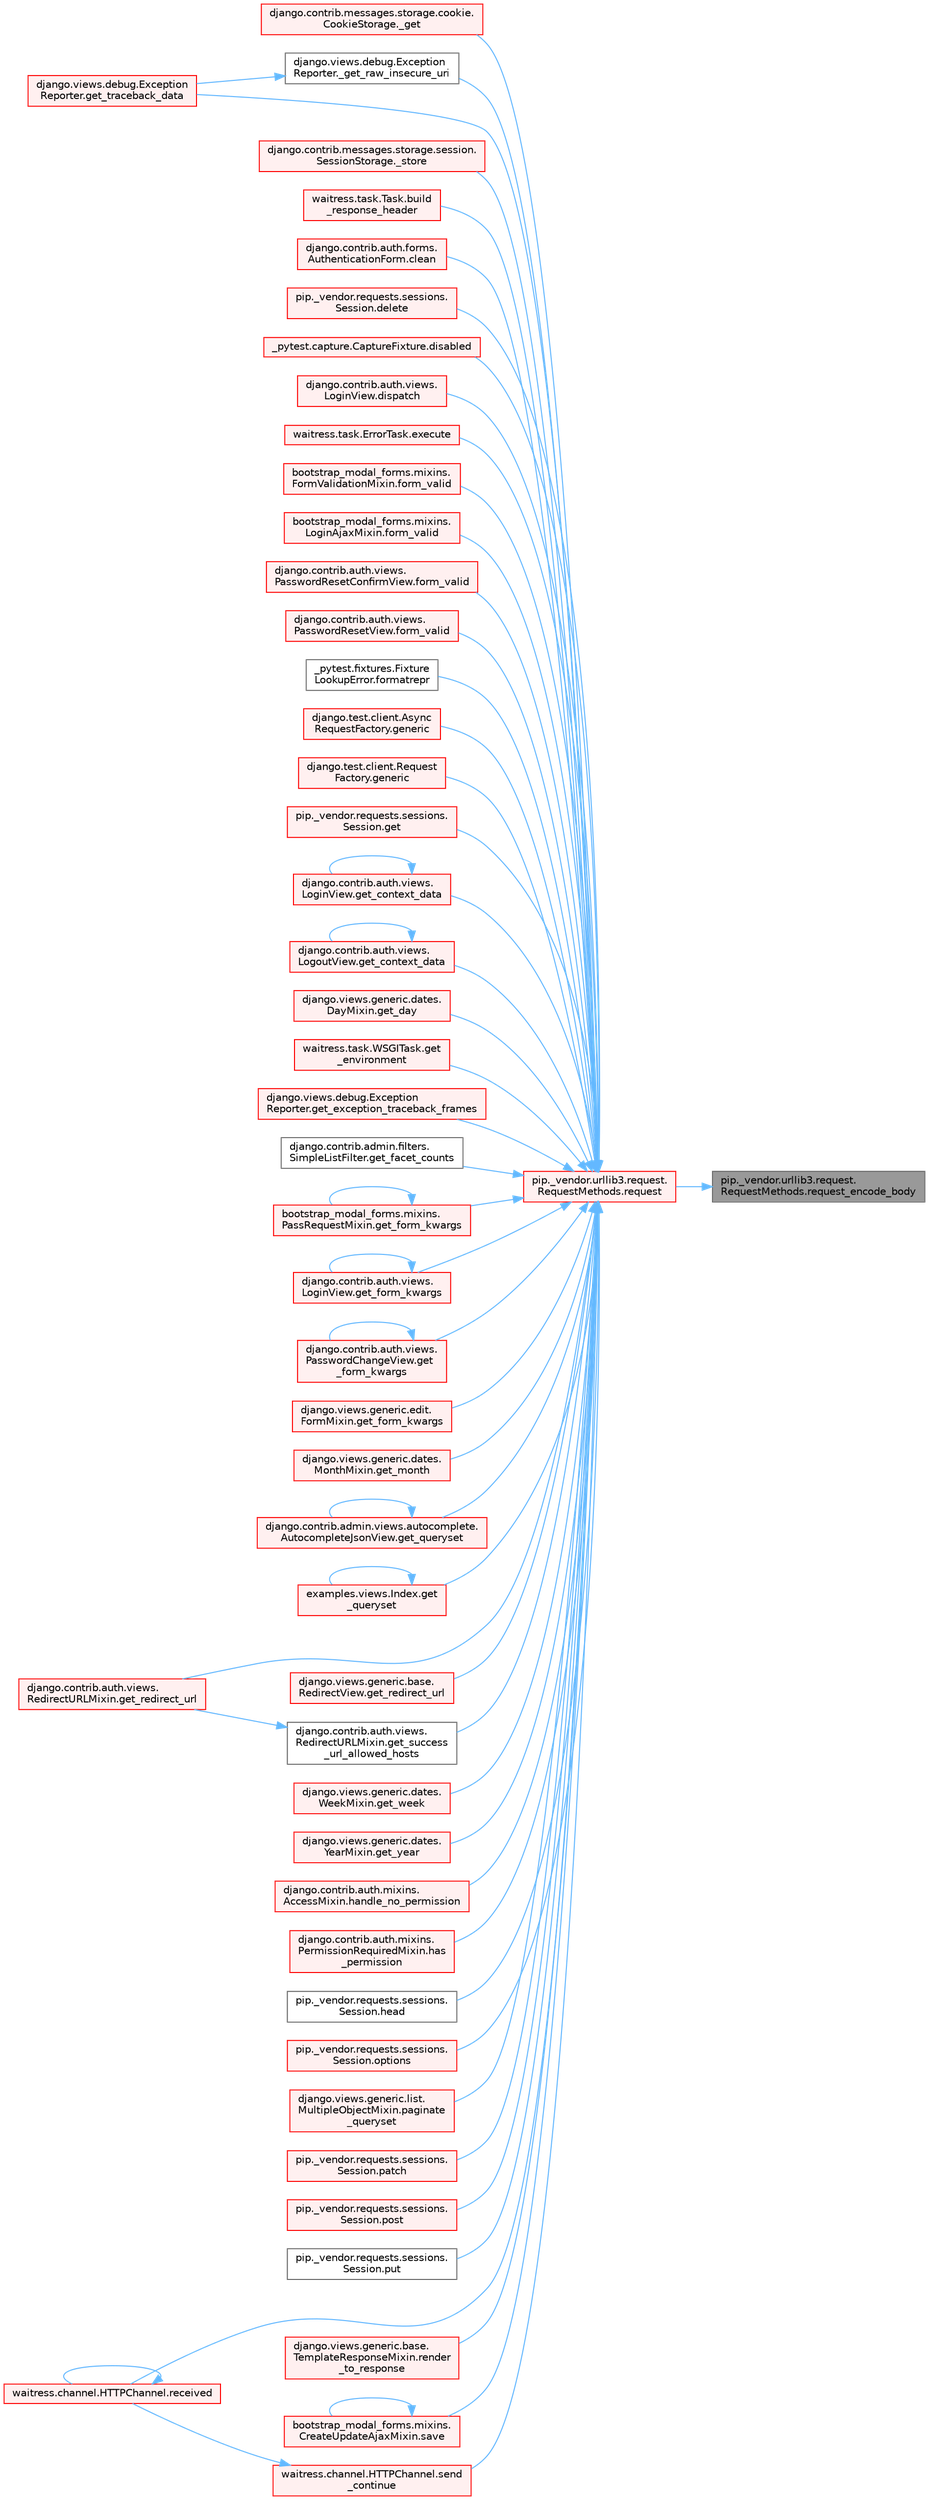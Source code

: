 digraph "pip._vendor.urllib3.request.RequestMethods.request_encode_body"
{
 // LATEX_PDF_SIZE
  bgcolor="transparent";
  edge [fontname=Helvetica,fontsize=10,labelfontname=Helvetica,labelfontsize=10];
  node [fontname=Helvetica,fontsize=10,shape=box,height=0.2,width=0.4];
  rankdir="RL";
  Node1 [id="Node000001",label="pip._vendor.urllib3.request.\lRequestMethods.request_encode_body",height=0.2,width=0.4,color="gray40", fillcolor="grey60", style="filled", fontcolor="black",tooltip=" "];
  Node1 -> Node2 [id="edge1_Node000001_Node000002",dir="back",color="steelblue1",style="solid",tooltip=" "];
  Node2 [id="Node000002",label="pip._vendor.urllib3.request.\lRequestMethods.request",height=0.2,width=0.4,color="red", fillcolor="#FFF0F0", style="filled",URL="$classpip_1_1__vendor_1_1urllib3_1_1request_1_1_request_methods.html#a73541f2f0edc7df7413b043e33c69e7f",tooltip=" "];
  Node2 -> Node3 [id="edge2_Node000002_Node000003",dir="back",color="steelblue1",style="solid",tooltip=" "];
  Node3 [id="Node000003",label="django.contrib.messages.storage.cookie.\lCookieStorage._get",height=0.2,width=0.4,color="red", fillcolor="#FFF0F0", style="filled",URL="$classdjango_1_1contrib_1_1messages_1_1storage_1_1cookie_1_1_cookie_storage.html#a39d084f6072109675c9ef06c047174e8",tooltip=" "];
  Node2 -> Node98 [id="edge3_Node000002_Node000098",dir="back",color="steelblue1",style="solid",tooltip=" "];
  Node98 [id="Node000098",label="django.views.debug.Exception\lReporter._get_raw_insecure_uri",height=0.2,width=0.4,color="grey40", fillcolor="white", style="filled",URL="$classdjango_1_1views_1_1debug_1_1_exception_reporter.html#a7a7120cc6b92c3e1a0b855e351c30f42",tooltip=" "];
  Node98 -> Node99 [id="edge4_Node000098_Node000099",dir="back",color="steelblue1",style="solid",tooltip=" "];
  Node99 [id="Node000099",label="django.views.debug.Exception\lReporter.get_traceback_data",height=0.2,width=0.4,color="red", fillcolor="#FFF0F0", style="filled",URL="$classdjango_1_1views_1_1debug_1_1_exception_reporter.html#ada9d00ba4c901b186db405e92ebbc211",tooltip=" "];
  Node2 -> Node102 [id="edge5_Node000002_Node000102",dir="back",color="steelblue1",style="solid",tooltip=" "];
  Node102 [id="Node000102",label="django.contrib.messages.storage.session.\lSessionStorage._store",height=0.2,width=0.4,color="red", fillcolor="#FFF0F0", style="filled",URL="$classdjango_1_1contrib_1_1messages_1_1storage_1_1session_1_1_session_storage.html#a371ed03facbc7ae28602ede4c99950d0",tooltip=" "];
  Node2 -> Node594 [id="edge6_Node000002_Node000594",dir="back",color="steelblue1",style="solid",tooltip=" "];
  Node594 [id="Node000594",label="waitress.task.Task.build\l_response_header",height=0.2,width=0.4,color="red", fillcolor="#FFF0F0", style="filled",URL="$classwaitress_1_1task_1_1_task.html#a4f20433be6bea4c797bfeb62408b997e",tooltip=" "];
  Node2 -> Node607 [id="edge7_Node000002_Node000607",dir="back",color="steelblue1",style="solid",tooltip=" "];
  Node607 [id="Node000607",label="django.contrib.auth.forms.\lAuthenticationForm.clean",height=0.2,width=0.4,color="red", fillcolor="#FFF0F0", style="filled",URL="$classdjango_1_1contrib_1_1auth_1_1forms_1_1_authentication_form.html#a92d28be6696caa8d1b7068eefe81793a",tooltip=" "];
  Node2 -> Node2890 [id="edge8_Node000002_Node002890",dir="back",color="steelblue1",style="solid",tooltip=" "];
  Node2890 [id="Node002890",label="pip._vendor.requests.sessions.\lSession.delete",height=0.2,width=0.4,color="red", fillcolor="#FFF0F0", style="filled",URL="$classpip_1_1__vendor_1_1requests_1_1sessions_1_1_session.html#abb6cd6b39dde48648dc875227e2e258e",tooltip=" "];
  Node2 -> Node2891 [id="edge9_Node000002_Node002891",dir="back",color="steelblue1",style="solid",tooltip=" "];
  Node2891 [id="Node002891",label="_pytest.capture.CaptureFixture.disabled",height=0.2,width=0.4,color="red", fillcolor="#FFF0F0", style="filled",URL="$class__pytest_1_1capture_1_1_capture_fixture.html#a3dda4f7495bd8fb93f4bd7dad2855d7f",tooltip=" "];
  Node2 -> Node2248 [id="edge10_Node000002_Node002248",dir="back",color="steelblue1",style="solid",tooltip=" "];
  Node2248 [id="Node002248",label="django.contrib.auth.views.\lLoginView.dispatch",height=0.2,width=0.4,color="red", fillcolor="#FFF0F0", style="filled",URL="$classdjango_1_1contrib_1_1auth_1_1views_1_1_login_view.html#a69a0b11a6598453586c755b32dfc02c3",tooltip=" "];
  Node2 -> Node2896 [id="edge11_Node000002_Node002896",dir="back",color="steelblue1",style="solid",tooltip=" "];
  Node2896 [id="Node002896",label="waitress.task.ErrorTask.execute",height=0.2,width=0.4,color="red", fillcolor="#FFF0F0", style="filled",URL="$classwaitress_1_1task_1_1_error_task.html#ad5c6d14c13ba3d33e82b1b138e634bb0",tooltip=" "];
  Node2 -> Node2897 [id="edge12_Node000002_Node002897",dir="back",color="steelblue1",style="solid",tooltip=" "];
  Node2897 [id="Node002897",label="bootstrap_modal_forms.mixins.\lFormValidationMixin.form_valid",height=0.2,width=0.4,color="red", fillcolor="#FFF0F0", style="filled",URL="$classbootstrap__modal__forms_1_1mixins_1_1_form_validation_mixin.html#a415bfd631a922d1368281b015e04ba4c",tooltip=" "];
  Node2 -> Node2898 [id="edge13_Node000002_Node002898",dir="back",color="steelblue1",style="solid",tooltip=" "];
  Node2898 [id="Node002898",label="bootstrap_modal_forms.mixins.\lLoginAjaxMixin.form_valid",height=0.2,width=0.4,color="red", fillcolor="#FFF0F0", style="filled",URL="$classbootstrap__modal__forms_1_1mixins_1_1_login_ajax_mixin.html#a1cba170b69b7fd25ca43d399c808725e",tooltip=" "];
  Node2 -> Node2899 [id="edge14_Node000002_Node002899",dir="back",color="steelblue1",style="solid",tooltip=" "];
  Node2899 [id="Node002899",label="django.contrib.auth.views.\lPasswordResetConfirmView.form_valid",height=0.2,width=0.4,color="red", fillcolor="#FFF0F0", style="filled",URL="$classdjango_1_1contrib_1_1auth_1_1views_1_1_password_reset_confirm_view.html#a6da228b477be1871236a83c005301b3c",tooltip=" "];
  Node2 -> Node2900 [id="edge15_Node000002_Node002900",dir="back",color="steelblue1",style="solid",tooltip=" "];
  Node2900 [id="Node002900",label="django.contrib.auth.views.\lPasswordResetView.form_valid",height=0.2,width=0.4,color="red", fillcolor="#FFF0F0", style="filled",URL="$classdjango_1_1contrib_1_1auth_1_1views_1_1_password_reset_view.html#a1beeb7e6b51b528c0c10b3a74c0d51e3",tooltip=" "];
  Node2 -> Node2901 [id="edge16_Node000002_Node002901",dir="back",color="steelblue1",style="solid",tooltip=" "];
  Node2901 [id="Node002901",label="_pytest.fixtures.Fixture\lLookupError.formatrepr",height=0.2,width=0.4,color="grey40", fillcolor="white", style="filled",URL="$class__pytest_1_1fixtures_1_1_fixture_lookup_error.html#a22b5af6283420cffbeff550a445d243a",tooltip=" "];
  Node2 -> Node2902 [id="edge17_Node000002_Node002902",dir="back",color="steelblue1",style="solid",tooltip=" "];
  Node2902 [id="Node002902",label="django.test.client.Async\lRequestFactory.generic",height=0.2,width=0.4,color="red", fillcolor="#FFF0F0", style="filled",URL="$classdjango_1_1test_1_1client_1_1_async_request_factory.html#a470d6888694e77c09bd7d8bf6d588233",tooltip=" "];
  Node2 -> Node2915 [id="edge18_Node000002_Node002915",dir="back",color="steelblue1",style="solid",tooltip=" "];
  Node2915 [id="Node002915",label="django.test.client.Request\lFactory.generic",height=0.2,width=0.4,color="red", fillcolor="#FFF0F0", style="filled",URL="$classdjango_1_1test_1_1client_1_1_request_factory.html#a24740fe264de91d8c4c1205c9172206d",tooltip=" "];
  Node2 -> Node2916 [id="edge19_Node000002_Node002916",dir="back",color="steelblue1",style="solid",tooltip=" "];
  Node2916 [id="Node002916",label="pip._vendor.requests.sessions.\lSession.get",height=0.2,width=0.4,color="red", fillcolor="#FFF0F0", style="filled",URL="$classpip_1_1__vendor_1_1requests_1_1sessions_1_1_session.html#ad86dcc9de47cd87bf70ecf0f2c537e53",tooltip=" "];
  Node2 -> Node2917 [id="edge20_Node000002_Node002917",dir="back",color="steelblue1",style="solid",tooltip=" "];
  Node2917 [id="Node002917",label="django.contrib.auth.views.\lLoginView.get_context_data",height=0.2,width=0.4,color="red", fillcolor="#FFF0F0", style="filled",URL="$classdjango_1_1contrib_1_1auth_1_1views_1_1_login_view.html#a5acd74035066c40850101f1d9643e328",tooltip=" "];
  Node2917 -> Node2917 [id="edge21_Node002917_Node002917",dir="back",color="steelblue1",style="solid",tooltip=" "];
  Node2 -> Node2918 [id="edge22_Node000002_Node002918",dir="back",color="steelblue1",style="solid",tooltip=" "];
  Node2918 [id="Node002918",label="django.contrib.auth.views.\lLogoutView.get_context_data",height=0.2,width=0.4,color="red", fillcolor="#FFF0F0", style="filled",URL="$classdjango_1_1contrib_1_1auth_1_1views_1_1_logout_view.html#afab0ac15cb452acb486a3f7b9747e43b",tooltip=" "];
  Node2918 -> Node2918 [id="edge23_Node002918_Node002918",dir="back",color="steelblue1",style="solid",tooltip=" "];
  Node2 -> Node2919 [id="edge24_Node000002_Node002919",dir="back",color="steelblue1",style="solid",tooltip=" "];
  Node2919 [id="Node002919",label="django.views.generic.dates.\lDayMixin.get_day",height=0.2,width=0.4,color="red", fillcolor="#FFF0F0", style="filled",URL="$classdjango_1_1views_1_1generic_1_1dates_1_1_day_mixin.html#a410db285b705518118df478a63fc572a",tooltip=" "];
  Node2 -> Node2920 [id="edge25_Node000002_Node002920",dir="back",color="steelblue1",style="solid",tooltip=" "];
  Node2920 [id="Node002920",label="waitress.task.WSGITask.get\l_environment",height=0.2,width=0.4,color="red", fillcolor="#FFF0F0", style="filled",URL="$classwaitress_1_1task_1_1_w_s_g_i_task.html#a9a1b4b87c8f7bee8209018ee7c743c26",tooltip=" "];
  Node2 -> Node2629 [id="edge26_Node000002_Node002629",dir="back",color="steelblue1",style="solid",tooltip=" "];
  Node2629 [id="Node002629",label="django.views.debug.Exception\lReporter.get_exception_traceback_frames",height=0.2,width=0.4,color="red", fillcolor="#FFF0F0", style="filled",URL="$classdjango_1_1views_1_1debug_1_1_exception_reporter.html#a326b08b3941038a5504f8e0a846bae68",tooltip=" "];
  Node2 -> Node2922 [id="edge27_Node000002_Node002922",dir="back",color="steelblue1",style="solid",tooltip=" "];
  Node2922 [id="Node002922",label="django.contrib.admin.filters.\lSimpleListFilter.get_facet_counts",height=0.2,width=0.4,color="grey40", fillcolor="white", style="filled",URL="$classdjango_1_1contrib_1_1admin_1_1filters_1_1_simple_list_filter.html#a97fd984f5668670f0887f81c30f9fda7",tooltip=" "];
  Node2 -> Node2923 [id="edge28_Node000002_Node002923",dir="back",color="steelblue1",style="solid",tooltip=" "];
  Node2923 [id="Node002923",label="bootstrap_modal_forms.mixins.\lPassRequestMixin.get_form_kwargs",height=0.2,width=0.4,color="red", fillcolor="#FFF0F0", style="filled",URL="$classbootstrap__modal__forms_1_1mixins_1_1_pass_request_mixin.html#ad4ae849823f332bb1016a8508cb34ee3",tooltip=" "];
  Node2923 -> Node2923 [id="edge29_Node002923_Node002923",dir="back",color="steelblue1",style="solid",tooltip=" "];
  Node2 -> Node2924 [id="edge30_Node000002_Node002924",dir="back",color="steelblue1",style="solid",tooltip=" "];
  Node2924 [id="Node002924",label="django.contrib.auth.views.\lLoginView.get_form_kwargs",height=0.2,width=0.4,color="red", fillcolor="#FFF0F0", style="filled",URL="$classdjango_1_1contrib_1_1auth_1_1views_1_1_login_view.html#a2eba98b8c16c8a98348679ea2c921d25",tooltip=" "];
  Node2924 -> Node2924 [id="edge31_Node002924_Node002924",dir="back",color="steelblue1",style="solid",tooltip=" "];
  Node2 -> Node2925 [id="edge32_Node000002_Node002925",dir="back",color="steelblue1",style="solid",tooltip=" "];
  Node2925 [id="Node002925",label="django.contrib.auth.views.\lPasswordChangeView.get\l_form_kwargs",height=0.2,width=0.4,color="red", fillcolor="#FFF0F0", style="filled",URL="$classdjango_1_1contrib_1_1auth_1_1views_1_1_password_change_view.html#a553cf3e37e5a2c05db774e580cbcc038",tooltip=" "];
  Node2925 -> Node2925 [id="edge33_Node002925_Node002925",dir="back",color="steelblue1",style="solid",tooltip=" "];
  Node2 -> Node1899 [id="edge34_Node000002_Node001899",dir="back",color="steelblue1",style="solid",tooltip=" "];
  Node1899 [id="Node001899",label="django.views.generic.edit.\lFormMixin.get_form_kwargs",height=0.2,width=0.4,color="red", fillcolor="#FFF0F0", style="filled",URL="$classdjango_1_1views_1_1generic_1_1edit_1_1_form_mixin.html#a7e8c141b6c4efa8727e7f06322969249",tooltip=" "];
  Node2 -> Node2926 [id="edge35_Node000002_Node002926",dir="back",color="steelblue1",style="solid",tooltip=" "];
  Node2926 [id="Node002926",label="django.views.generic.dates.\lMonthMixin.get_month",height=0.2,width=0.4,color="red", fillcolor="#FFF0F0", style="filled",URL="$classdjango_1_1views_1_1generic_1_1dates_1_1_month_mixin.html#add54a3d80358c6e643ac264d97d4f2a7",tooltip=" "];
  Node2 -> Node2927 [id="edge36_Node000002_Node002927",dir="back",color="steelblue1",style="solid",tooltip=" "];
  Node2927 [id="Node002927",label="django.contrib.admin.views.autocomplete.\lAutocompleteJsonView.get_queryset",height=0.2,width=0.4,color="red", fillcolor="#FFF0F0", style="filled",URL="$classdjango_1_1contrib_1_1admin_1_1views_1_1autocomplete_1_1_autocomplete_json_view.html#a6eb5abbd3b2e8b252a4ce9ca2680f3d3",tooltip=" "];
  Node2927 -> Node2927 [id="edge37_Node002927_Node002927",dir="back",color="steelblue1",style="solid",tooltip=" "];
  Node2 -> Node2928 [id="edge38_Node000002_Node002928",dir="back",color="steelblue1",style="solid",tooltip=" "];
  Node2928 [id="Node002928",label="examples.views.Index.get\l_queryset",height=0.2,width=0.4,color="red", fillcolor="#FFF0F0", style="filled",URL="$classexamples_1_1views_1_1_index.html#a288026bb9059b37dca786922296dfcd3",tooltip=" "];
  Node2928 -> Node2928 [id="edge39_Node002928_Node002928",dir="back",color="steelblue1",style="solid",tooltip=" "];
  Node2 -> Node2929 [id="edge40_Node000002_Node002929",dir="back",color="steelblue1",style="solid",tooltip=" "];
  Node2929 [id="Node002929",label="django.contrib.auth.views.\lRedirectURLMixin.get_redirect_url",height=0.2,width=0.4,color="red", fillcolor="#FFF0F0", style="filled",URL="$classdjango_1_1contrib_1_1auth_1_1views_1_1_redirect_u_r_l_mixin.html#a5598a164f9f21e7329630fad5e5c4c77",tooltip=" "];
  Node2 -> Node2245 [id="edge41_Node000002_Node002245",dir="back",color="steelblue1",style="solid",tooltip=" "];
  Node2245 [id="Node002245",label="django.views.generic.base.\lRedirectView.get_redirect_url",height=0.2,width=0.4,color="red", fillcolor="#FFF0F0", style="filled",URL="$classdjango_1_1views_1_1generic_1_1base_1_1_redirect_view.html#a04d6cdb2db124920ca88c0c2bed8b1af",tooltip=" "];
  Node2 -> Node2930 [id="edge42_Node000002_Node002930",dir="back",color="steelblue1",style="solid",tooltip=" "];
  Node2930 [id="Node002930",label="django.contrib.auth.views.\lRedirectURLMixin.get_success\l_url_allowed_hosts",height=0.2,width=0.4,color="grey40", fillcolor="white", style="filled",URL="$classdjango_1_1contrib_1_1auth_1_1views_1_1_redirect_u_r_l_mixin.html#a21199247491f0bae617b1efead90ee9b",tooltip=" "];
  Node2930 -> Node2929 [id="edge43_Node002930_Node002929",dir="back",color="steelblue1",style="solid",tooltip=" "];
  Node2 -> Node99 [id="edge44_Node000002_Node000099",dir="back",color="steelblue1",style="solid",tooltip=" "];
  Node2 -> Node2931 [id="edge45_Node000002_Node002931",dir="back",color="steelblue1",style="solid",tooltip=" "];
  Node2931 [id="Node002931",label="django.views.generic.dates.\lWeekMixin.get_week",height=0.2,width=0.4,color="red", fillcolor="#FFF0F0", style="filled",URL="$classdjango_1_1views_1_1generic_1_1dates_1_1_week_mixin.html#a39c8ca71985d8468df01d5dc0ee07750",tooltip=" "];
  Node2 -> Node2932 [id="edge46_Node000002_Node002932",dir="back",color="steelblue1",style="solid",tooltip=" "];
  Node2932 [id="Node002932",label="django.views.generic.dates.\lYearMixin.get_year",height=0.2,width=0.4,color="red", fillcolor="#FFF0F0", style="filled",URL="$classdjango_1_1views_1_1generic_1_1dates_1_1_year_mixin.html#a6e2e940e9853d71a94d5a41b71262ca3",tooltip=" "];
  Node2 -> Node2933 [id="edge47_Node000002_Node002933",dir="back",color="steelblue1",style="solid",tooltip=" "];
  Node2933 [id="Node002933",label="django.contrib.auth.mixins.\lAccessMixin.handle_no_permission",height=0.2,width=0.4,color="red", fillcolor="#FFF0F0", style="filled",URL="$classdjango_1_1contrib_1_1auth_1_1mixins_1_1_access_mixin.html#a3055bb05f7686a8b459fdf6d6b2866b0",tooltip=" "];
  Node2 -> Node2937 [id="edge48_Node000002_Node002937",dir="back",color="steelblue1",style="solid",tooltip=" "];
  Node2937 [id="Node002937",label="django.contrib.auth.mixins.\lPermissionRequiredMixin.has\l_permission",height=0.2,width=0.4,color="red", fillcolor="#FFF0F0", style="filled",URL="$classdjango_1_1contrib_1_1auth_1_1mixins_1_1_permission_required_mixin.html#a4401069defabdb52bb5308d170858633",tooltip=" "];
  Node2 -> Node2938 [id="edge49_Node000002_Node002938",dir="back",color="steelblue1",style="solid",tooltip=" "];
  Node2938 [id="Node002938",label="pip._vendor.requests.sessions.\lSession.head",height=0.2,width=0.4,color="grey40", fillcolor="white", style="filled",URL="$classpip_1_1__vendor_1_1requests_1_1sessions_1_1_session.html#a1629a21f81669fcbc725554975ecd2c7",tooltip=" "];
  Node2 -> Node2939 [id="edge50_Node000002_Node002939",dir="back",color="steelblue1",style="solid",tooltip=" "];
  Node2939 [id="Node002939",label="pip._vendor.requests.sessions.\lSession.options",height=0.2,width=0.4,color="red", fillcolor="#FFF0F0", style="filled",URL="$classpip_1_1__vendor_1_1requests_1_1sessions_1_1_session.html#a210270880f90521b3b3014748ecd87e9",tooltip=" "];
  Node2 -> Node2940 [id="edge51_Node000002_Node002940",dir="back",color="steelblue1",style="solid",tooltip=" "];
  Node2940 [id="Node002940",label="django.views.generic.list.\lMultipleObjectMixin.paginate\l_queryset",height=0.2,width=0.4,color="red", fillcolor="#FFF0F0", style="filled",URL="$classdjango_1_1views_1_1generic_1_1list_1_1_multiple_object_mixin.html#a629d97db3e2fce953986e39c9e5b0f5a",tooltip=" "];
  Node2 -> Node2942 [id="edge52_Node000002_Node002942",dir="back",color="steelblue1",style="solid",tooltip=" "];
  Node2942 [id="Node002942",label="pip._vendor.requests.sessions.\lSession.patch",height=0.2,width=0.4,color="red", fillcolor="#FFF0F0", style="filled",URL="$classpip_1_1__vendor_1_1requests_1_1sessions_1_1_session.html#a3757f7e040251cea22318be921604900",tooltip=" "];
  Node2 -> Node2943 [id="edge53_Node000002_Node002943",dir="back",color="steelblue1",style="solid",tooltip=" "];
  Node2943 [id="Node002943",label="pip._vendor.requests.sessions.\lSession.post",height=0.2,width=0.4,color="red", fillcolor="#FFF0F0", style="filled",URL="$classpip_1_1__vendor_1_1requests_1_1sessions_1_1_session.html#ac320b1d8541586ee86825a1ed9aad7c6",tooltip=" "];
  Node2 -> Node2944 [id="edge54_Node000002_Node002944",dir="back",color="steelblue1",style="solid",tooltip=" "];
  Node2944 [id="Node002944",label="pip._vendor.requests.sessions.\lSession.put",height=0.2,width=0.4,color="grey40", fillcolor="white", style="filled",URL="$classpip_1_1__vendor_1_1requests_1_1sessions_1_1_session.html#ad37216cc3aed7cbf8b8873aa3b293945",tooltip=" "];
  Node2 -> Node96 [id="edge55_Node000002_Node000096",dir="back",color="steelblue1",style="solid",tooltip=" "];
  Node96 [id="Node000096",label="waitress.channel.HTTPChannel.received",height=0.2,width=0.4,color="red", fillcolor="#FFF0F0", style="filled",URL="$classwaitress_1_1channel_1_1_h_t_t_p_channel.html#a89697e3a427d77b83a38e1305a2a28d7",tooltip=" "];
  Node96 -> Node96 [id="edge56_Node000096_Node000096",dir="back",color="steelblue1",style="solid",tooltip=" "];
  Node2 -> Node2660 [id="edge57_Node000002_Node002660",dir="back",color="steelblue1",style="solid",tooltip=" "];
  Node2660 [id="Node002660",label="django.views.generic.base.\lTemplateResponseMixin.render\l_to_response",height=0.2,width=0.4,color="red", fillcolor="#FFF0F0", style="filled",URL="$classdjango_1_1views_1_1generic_1_1base_1_1_template_response_mixin.html#acb779fab0e9d87e1ae49b9b4ad4e4492",tooltip=" "];
  Node2 -> Node2945 [id="edge58_Node000002_Node002945",dir="back",color="steelblue1",style="solid",tooltip=" "];
  Node2945 [id="Node002945",label="bootstrap_modal_forms.mixins.\lCreateUpdateAjaxMixin.save",height=0.2,width=0.4,color="red", fillcolor="#FFF0F0", style="filled",URL="$classbootstrap__modal__forms_1_1mixins_1_1_create_update_ajax_mixin.html#a73802e22b07bb7f59fed2c52ddb6f781",tooltip=" "];
  Node2945 -> Node2945 [id="edge59_Node002945_Node002945",dir="back",color="steelblue1",style="solid",tooltip=" "];
  Node2 -> Node95 [id="edge60_Node000002_Node000095",dir="back",color="steelblue1",style="solid",tooltip=" "];
  Node95 [id="Node000095",label="waitress.channel.HTTPChannel.send\l_continue",height=0.2,width=0.4,color="red", fillcolor="#FFF0F0", style="filled",URL="$classwaitress_1_1channel_1_1_h_t_t_p_channel.html#aaa901d6ee7325ec9a983e00b67e4959f",tooltip=" "];
  Node95 -> Node96 [id="edge61_Node000095_Node000096",dir="back",color="steelblue1",style="solid",tooltip=" "];
}
